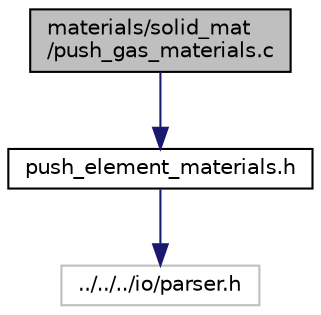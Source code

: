 digraph "materials/solid_mat/push_gas_materials.c"
{
 // LATEX_PDF_SIZE
  edge [fontname="Helvetica",fontsize="10",labelfontname="Helvetica",labelfontsize="10"];
  node [fontname="Helvetica",fontsize="10",shape=record];
  Node1 [label="materials/solid_mat\l/push_gas_materials.c",height=0.2,width=0.4,color="black", fillcolor="grey75", style="filled", fontcolor="black",tooltip=" "];
  Node1 -> Node2 [color="midnightblue",fontsize="10",style="solid",fontname="Helvetica"];
  Node2 [label="push_element_materials.h",height=0.2,width=0.4,color="black", fillcolor="white", style="filled",URL="$push__element__materials_8h.html",tooltip=" "];
  Node2 -> Node3 [color="midnightblue",fontsize="10",style="solid",fontname="Helvetica"];
  Node3 [label="../../../io/parser.h",height=0.2,width=0.4,color="grey75", fillcolor="white", style="filled",tooltip=" "];
}
